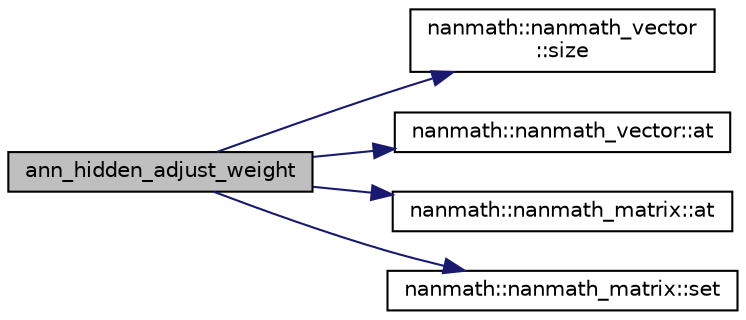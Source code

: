 digraph "ann_hidden_adjust_weight"
{
  edge [fontname="Helvetica",fontsize="10",labelfontname="Helvetica",labelfontsize="10"];
  node [fontname="Helvetica",fontsize="10",shape=record];
  rankdir="LR";
  Node1 [label="ann_hidden_adjust_weight",height=0.2,width=0.4,color="black", fillcolor="grey75", style="filled", fontcolor="black"];
  Node1 -> Node2 [color="midnightblue",fontsize="10",style="solid",fontname="Helvetica"];
  Node2 [label="nanmath::nanmath_vector\l::size",height=0.2,width=0.4,color="black", fillcolor="white", style="filled",URL="$classnanmath_1_1nanmath__vector.html#a3cf8be42dcdac880c4107bd19ba2d034"];
  Node1 -> Node3 [color="midnightblue",fontsize="10",style="solid",fontname="Helvetica"];
  Node3 [label="nanmath::nanmath_vector::at",height=0.2,width=0.4,color="black", fillcolor="white", style="filled",URL="$classnanmath_1_1nanmath__vector.html#a601939a78266b097d86c2df0ea4504e6"];
  Node1 -> Node4 [color="midnightblue",fontsize="10",style="solid",fontname="Helvetica"];
  Node4 [label="nanmath::nanmath_matrix::at",height=0.2,width=0.4,color="black", fillcolor="white", style="filled",URL="$classnanmath_1_1nanmath__matrix.html#abeecd392efba8d91e4f0e1151199d063"];
  Node1 -> Node5 [color="midnightblue",fontsize="10",style="solid",fontname="Helvetica"];
  Node5 [label="nanmath::nanmath_matrix::set",height=0.2,width=0.4,color="black", fillcolor="white", style="filled",URL="$classnanmath_1_1nanmath__matrix.html#a96c4e5fed99527adee5ff5b756589d0d"];
}
